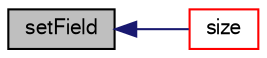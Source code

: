 digraph "setField"
{
  bgcolor="transparent";
  edge [fontname="FreeSans",fontsize="10",labelfontname="FreeSans",labelfontsize="10"];
  node [fontname="FreeSans",fontsize="10",shape=record];
  rankdir="LR";
  Node2846 [label="setField",height=0.2,width=0.4,color="black", fillcolor="grey75", style="filled", fontcolor="black"];
  Node2846 -> Node2847 [dir="back",color="midnightblue",fontsize="10",style="solid",fontname="FreeSans"];
  Node2847 [label="size",height=0.2,width=0.4,color="red",URL="$a25258.html#a03bc1200aac252c4d3e18657d700b71c",tooltip="Range of local indices that can be returned. "];
}
